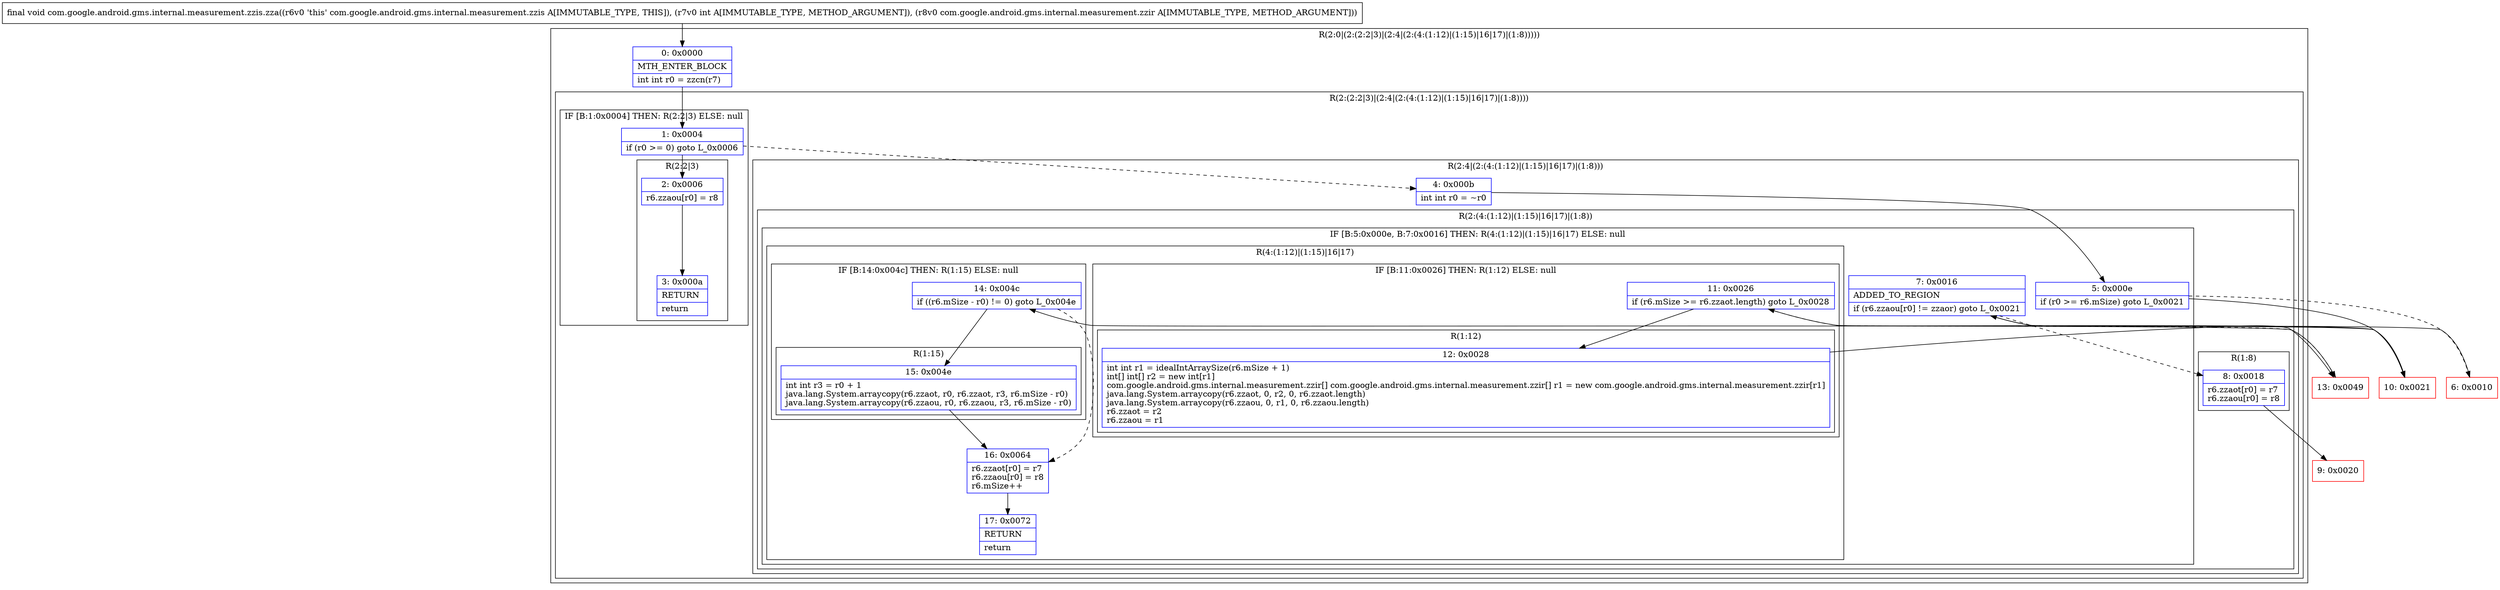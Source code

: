 digraph "CFG forcom.google.android.gms.internal.measurement.zzis.zza(ILcom\/google\/android\/gms\/internal\/measurement\/zzir;)V" {
subgraph cluster_Region_350703829 {
label = "R(2:0|(2:(2:2|3)|(2:4|(2:(4:(1:12)|(1:15)|16|17)|(1:8)))))";
node [shape=record,color=blue];
Node_0 [shape=record,label="{0\:\ 0x0000|MTH_ENTER_BLOCK\l|int int r0 = zzcn(r7)\l}"];
subgraph cluster_Region_1152432287 {
label = "R(2:(2:2|3)|(2:4|(2:(4:(1:12)|(1:15)|16|17)|(1:8))))";
node [shape=record,color=blue];
subgraph cluster_IfRegion_1951454510 {
label = "IF [B:1:0x0004] THEN: R(2:2|3) ELSE: null";
node [shape=record,color=blue];
Node_1 [shape=record,label="{1\:\ 0x0004|if (r0 \>= 0) goto L_0x0006\l}"];
subgraph cluster_Region_1553099380 {
label = "R(2:2|3)";
node [shape=record,color=blue];
Node_2 [shape=record,label="{2\:\ 0x0006|r6.zzaou[r0] = r8\l}"];
Node_3 [shape=record,label="{3\:\ 0x000a|RETURN\l|return\l}"];
}
}
subgraph cluster_Region_1748184304 {
label = "R(2:4|(2:(4:(1:12)|(1:15)|16|17)|(1:8)))";
node [shape=record,color=blue];
Node_4 [shape=record,label="{4\:\ 0x000b|int int r0 = ~r0\l}"];
subgraph cluster_Region_1632140412 {
label = "R(2:(4:(1:12)|(1:15)|16|17)|(1:8))";
node [shape=record,color=blue];
subgraph cluster_IfRegion_1190963419 {
label = "IF [B:5:0x000e, B:7:0x0016] THEN: R(4:(1:12)|(1:15)|16|17) ELSE: null";
node [shape=record,color=blue];
Node_5 [shape=record,label="{5\:\ 0x000e|if (r0 \>= r6.mSize) goto L_0x0021\l}"];
Node_7 [shape=record,label="{7\:\ 0x0016|ADDED_TO_REGION\l|if (r6.zzaou[r0] != zzaor) goto L_0x0021\l}"];
subgraph cluster_Region_182191772 {
label = "R(4:(1:12)|(1:15)|16|17)";
node [shape=record,color=blue];
subgraph cluster_IfRegion_1395508711 {
label = "IF [B:11:0x0026] THEN: R(1:12) ELSE: null";
node [shape=record,color=blue];
Node_11 [shape=record,label="{11\:\ 0x0026|if (r6.mSize \>= r6.zzaot.length) goto L_0x0028\l}"];
subgraph cluster_Region_584961887 {
label = "R(1:12)";
node [shape=record,color=blue];
Node_12 [shape=record,label="{12\:\ 0x0028|int int r1 = idealIntArraySize(r6.mSize + 1)\lint[] int[] r2 = new int[r1]\lcom.google.android.gms.internal.measurement.zzir[] com.google.android.gms.internal.measurement.zzir[] r1 = new com.google.android.gms.internal.measurement.zzir[r1]\ljava.lang.System.arraycopy(r6.zzaot, 0, r2, 0, r6.zzaot.length)\ljava.lang.System.arraycopy(r6.zzaou, 0, r1, 0, r6.zzaou.length)\lr6.zzaot = r2\lr6.zzaou = r1\l}"];
}
}
subgraph cluster_IfRegion_880278671 {
label = "IF [B:14:0x004c] THEN: R(1:15) ELSE: null";
node [shape=record,color=blue];
Node_14 [shape=record,label="{14\:\ 0x004c|if ((r6.mSize \- r0) != 0) goto L_0x004e\l}"];
subgraph cluster_Region_2079977919 {
label = "R(1:15)";
node [shape=record,color=blue];
Node_15 [shape=record,label="{15\:\ 0x004e|int int r3 = r0 + 1\ljava.lang.System.arraycopy(r6.zzaot, r0, r6.zzaot, r3, r6.mSize \- r0)\ljava.lang.System.arraycopy(r6.zzaou, r0, r6.zzaou, r3, r6.mSize \- r0)\l}"];
}
}
Node_16 [shape=record,label="{16\:\ 0x0064|r6.zzaot[r0] = r7\lr6.zzaou[r0] = r8\lr6.mSize++\l}"];
Node_17 [shape=record,label="{17\:\ 0x0072|RETURN\l|return\l}"];
}
}
subgraph cluster_Region_700829036 {
label = "R(1:8)";
node [shape=record,color=blue];
Node_8 [shape=record,label="{8\:\ 0x0018|r6.zzaot[r0] = r7\lr6.zzaou[r0] = r8\l}"];
}
}
}
}
}
Node_6 [shape=record,color=red,label="{6\:\ 0x0010}"];
Node_9 [shape=record,color=red,label="{9\:\ 0x0020}"];
Node_10 [shape=record,color=red,label="{10\:\ 0x0021}"];
Node_13 [shape=record,color=red,label="{13\:\ 0x0049}"];
MethodNode[shape=record,label="{final void com.google.android.gms.internal.measurement.zzis.zza((r6v0 'this' com.google.android.gms.internal.measurement.zzis A[IMMUTABLE_TYPE, THIS]), (r7v0 int A[IMMUTABLE_TYPE, METHOD_ARGUMENT]), (r8v0 com.google.android.gms.internal.measurement.zzir A[IMMUTABLE_TYPE, METHOD_ARGUMENT])) }"];
MethodNode -> Node_0;
Node_0 -> Node_1;
Node_1 -> Node_2;
Node_1 -> Node_4[style=dashed];
Node_2 -> Node_3;
Node_4 -> Node_5;
Node_5 -> Node_6[style=dashed];
Node_5 -> Node_10;
Node_7 -> Node_8[style=dashed];
Node_7 -> Node_10;
Node_11 -> Node_12;
Node_11 -> Node_13[style=dashed];
Node_12 -> Node_13;
Node_14 -> Node_15;
Node_14 -> Node_16[style=dashed];
Node_15 -> Node_16;
Node_16 -> Node_17;
Node_8 -> Node_9;
Node_6 -> Node_7;
Node_10 -> Node_11;
Node_13 -> Node_14;
}

